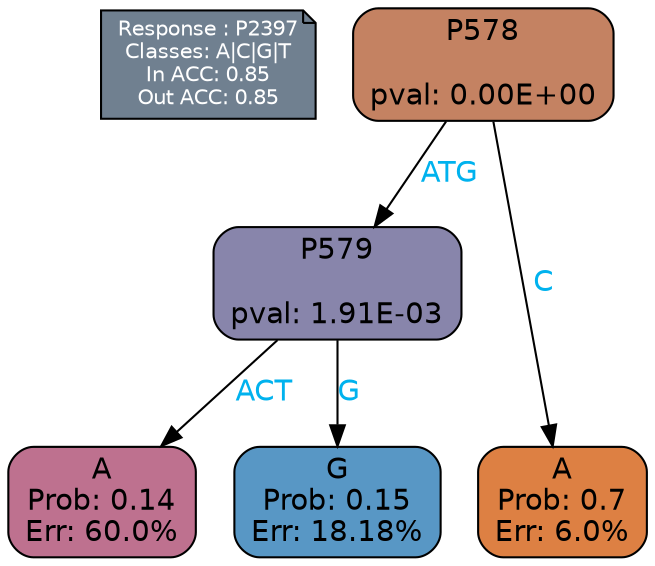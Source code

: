 digraph Tree {
node [shape=box, style="filled, rounded", color="black", fontname=helvetica] ;
graph [ranksep=equally, splines=polylines, bgcolor=transparent, dpi=600] ;
edge [fontname=helvetica] ;
LEGEND [label="Response : P2397
Classes: A|C|G|T
In ACC: 0.85
Out ACC: 0.85
",shape=note,align=left,style=filled,fillcolor="slategray",fontcolor="white",fontsize=10];1 [label="P578

pval: 0.00E+00", fillcolor="#c48262"] ;
2 [label="P579

pval: 1.91E-03", fillcolor="#8885ab"] ;
3 [label="A
Prob: 0.14
Err: 60.0%", fillcolor="#be718f"] ;
4 [label="G
Prob: 0.15
Err: 18.18%", fillcolor="#5897c5"] ;
5 [label="A
Prob: 0.7
Err: 6.0%", fillcolor="#dd8043"] ;
1 -> 2 [label="ATG",fontcolor=deepskyblue2] ;
1 -> 5 [label="C",fontcolor=deepskyblue2] ;
2 -> 3 [label="ACT",fontcolor=deepskyblue2] ;
2 -> 4 [label="G",fontcolor=deepskyblue2] ;
{rank = same; 3;4;5;}{rank = same; LEGEND;1;}}